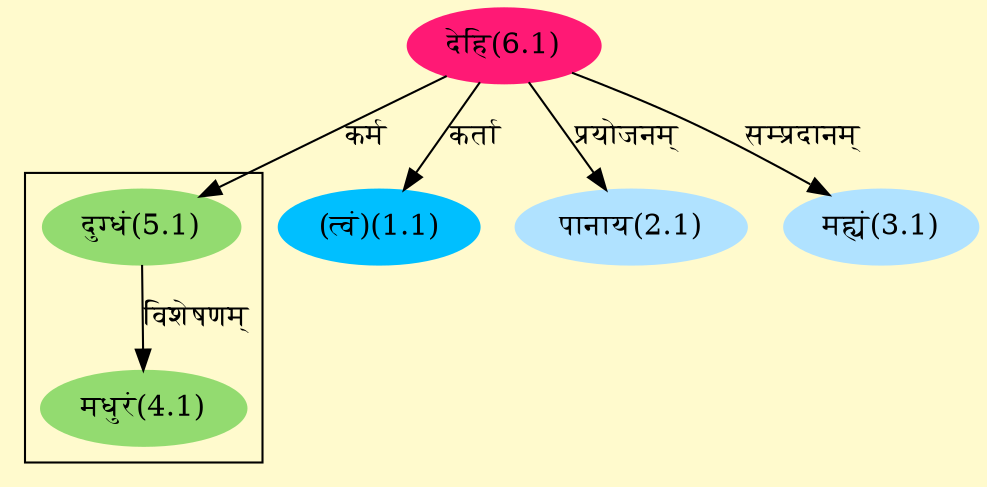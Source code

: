 digraph G{
rankdir=BT;
 compound=true;
 bgcolor="lemonchiffon1";

subgraph cluster_1{
Node4_1 [style=filled, color="#93DB70" label = "मधुरं(4.1)"]
Node5_1 [style=filled, color="#93DB70" label = "दुग्धं(5.1)"]

}
Node1_1 [style=filled, color="#00BFFF" label = "(त्वं)(1.1)"]
Node6_1 [style=filled, color="#FF1975" label = "देहि(6.1)"]
Node2_1 [style=filled, color="#B0E2FF" label = "पानाय(2.1)"]
Node3_1 [style=filled, color="#B0E2FF" label = "मह्यं(3.1)"]
Node5_1 [style=filled, color="#93DB70" label = "दुग्धं(5.1)"]
/* Start of Relations section */

Node1_1 -> Node6_1 [  label="कर्ता"  dir="back" ]
Node2_1 -> Node6_1 [  label="प्रयोजनम्"  dir="back" ]
Node3_1 -> Node6_1 [  label="सम्प्रदानम्"  dir="back" ]
Node4_1 -> Node5_1 [  label="विशेषणम्"  dir="back" ]
Node5_1 -> Node6_1 [  label="कर्म"  dir="back" ]
}
